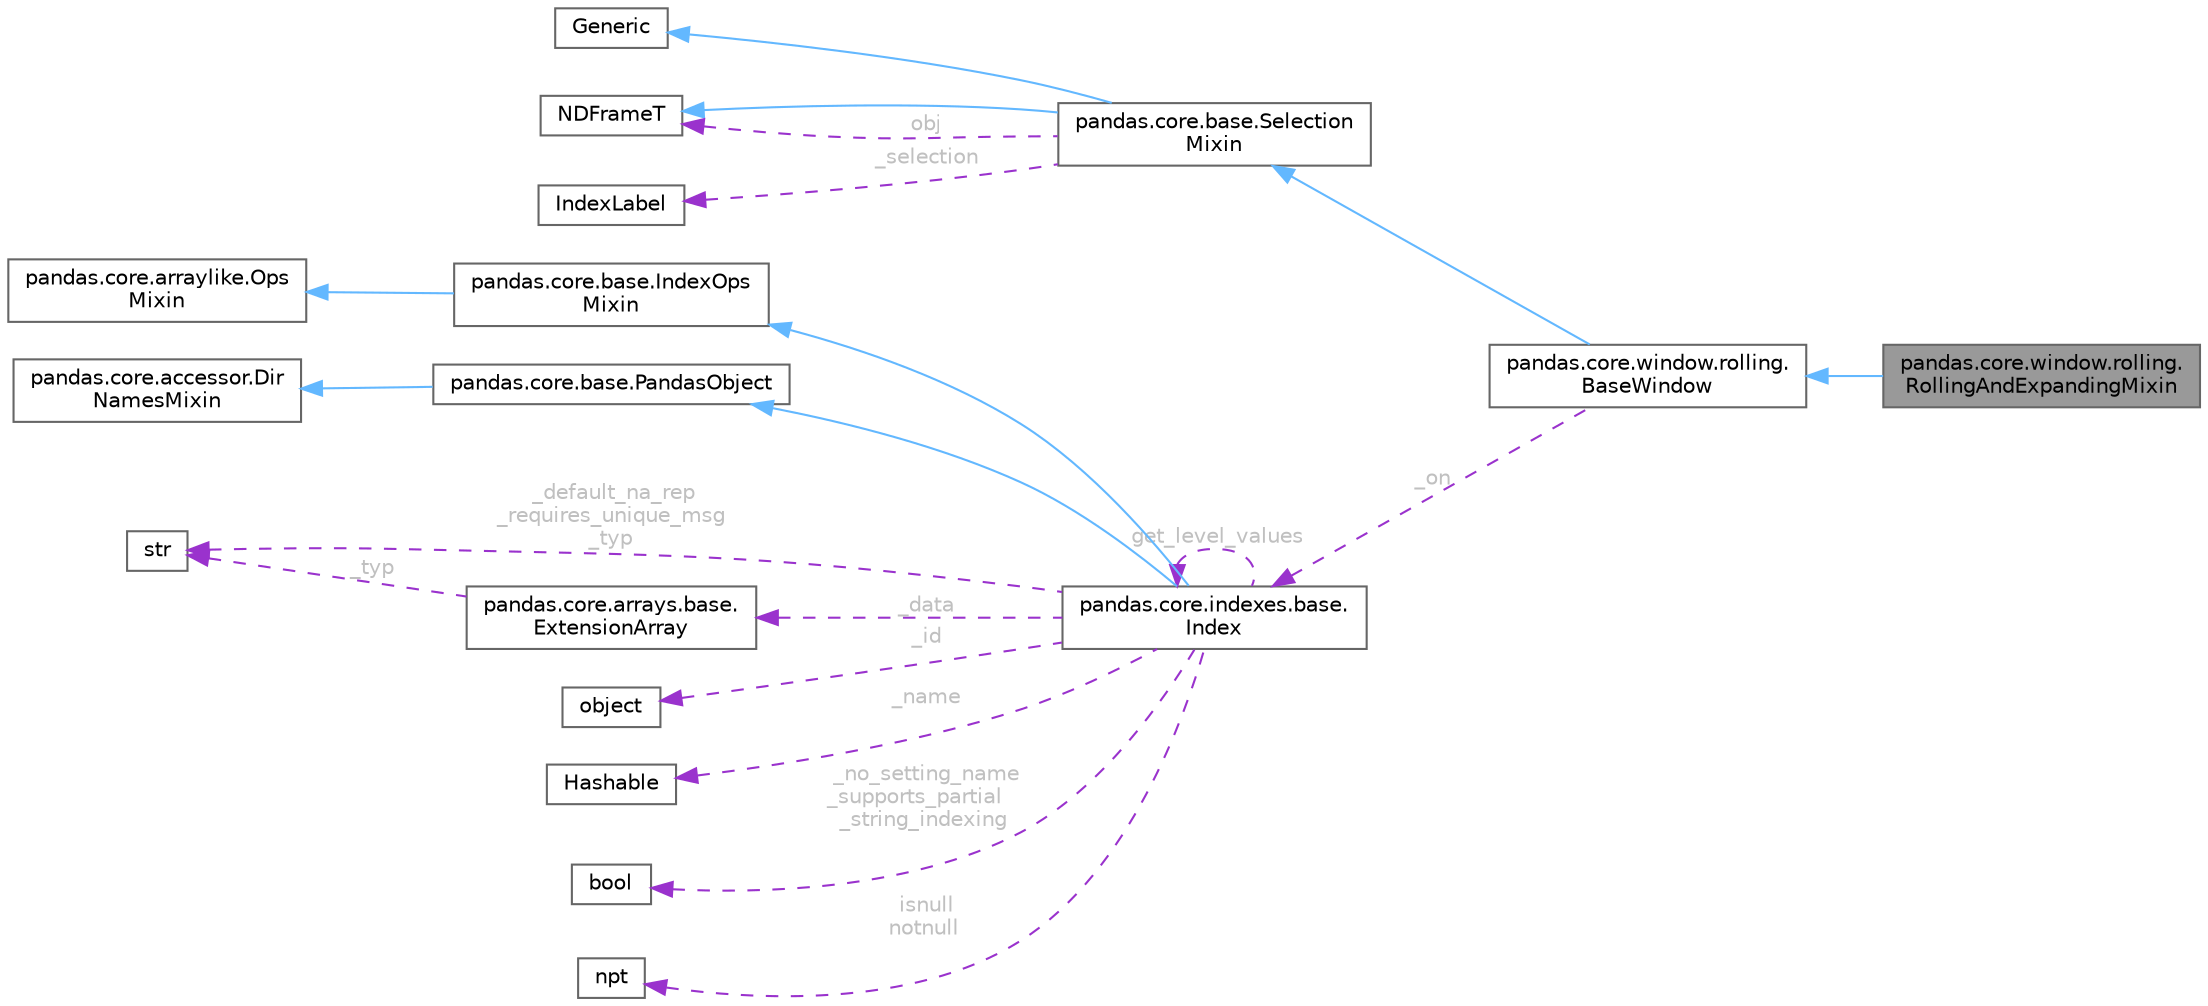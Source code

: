 digraph "pandas.core.window.rolling.RollingAndExpandingMixin"
{
 // LATEX_PDF_SIZE
  bgcolor="transparent";
  edge [fontname=Helvetica,fontsize=10,labelfontname=Helvetica,labelfontsize=10];
  node [fontname=Helvetica,fontsize=10,shape=box,height=0.2,width=0.4];
  rankdir="LR";
  Node1 [id="Node000001",label="pandas.core.window.rolling.\lRollingAndExpandingMixin",height=0.2,width=0.4,color="gray40", fillcolor="grey60", style="filled", fontcolor="black",tooltip=" "];
  Node2 -> Node1 [id="edge20_Node000001_Node000002",dir="back",color="steelblue1",style="solid",tooltip=" "];
  Node2 [id="Node000002",label="pandas.core.window.rolling.\lBaseWindow",height=0.2,width=0.4,color="gray40", fillcolor="white", style="filled",URL="$classpandas_1_1core_1_1window_1_1rolling_1_1BaseWindow.html",tooltip=" "];
  Node3 -> Node2 [id="edge21_Node000002_Node000003",dir="back",color="steelblue1",style="solid",tooltip=" "];
  Node3 [id="Node000003",label="pandas.core.base.Selection\lMixin",height=0.2,width=0.4,color="gray40", fillcolor="white", style="filled",URL="$classpandas_1_1core_1_1base_1_1SelectionMixin.html",tooltip=" "];
  Node4 -> Node3 [id="edge22_Node000003_Node000004",dir="back",color="steelblue1",style="solid",tooltip=" "];
  Node4 [id="Node000004",label="Generic",height=0.2,width=0.4,color="gray40", fillcolor="white", style="filled",tooltip=" "];
  Node5 -> Node3 [id="edge23_Node000003_Node000005",dir="back",color="steelblue1",style="solid",tooltip=" "];
  Node5 [id="Node000005",label="NDFrameT",height=0.2,width=0.4,color="gray40", fillcolor="white", style="filled",tooltip=" "];
  Node5 -> Node3 [id="edge24_Node000003_Node000005",dir="back",color="darkorchid3",style="dashed",tooltip=" ",label=" obj",fontcolor="grey" ];
  Node6 -> Node3 [id="edge25_Node000003_Node000006",dir="back",color="darkorchid3",style="dashed",tooltip=" ",label=" _selection",fontcolor="grey" ];
  Node6 [id="Node000006",label="IndexLabel",height=0.2,width=0.4,color="gray40", fillcolor="white", style="filled",tooltip=" "];
  Node7 -> Node2 [id="edge26_Node000002_Node000007",dir="back",color="darkorchid3",style="dashed",tooltip=" ",label=" _on",fontcolor="grey" ];
  Node7 [id="Node000007",label="pandas.core.indexes.base.\lIndex",height=0.2,width=0.4,color="gray40", fillcolor="white", style="filled",URL="$classpandas_1_1core_1_1indexes_1_1base_1_1Index.html",tooltip=" "];
  Node8 -> Node7 [id="edge27_Node000007_Node000008",dir="back",color="steelblue1",style="solid",tooltip=" "];
  Node8 [id="Node000008",label="pandas.core.base.IndexOps\lMixin",height=0.2,width=0.4,color="gray40", fillcolor="white", style="filled",URL="$classpandas_1_1core_1_1base_1_1IndexOpsMixin.html",tooltip=" "];
  Node9 -> Node8 [id="edge28_Node000008_Node000009",dir="back",color="steelblue1",style="solid",tooltip=" "];
  Node9 [id="Node000009",label="pandas.core.arraylike.Ops\lMixin",height=0.2,width=0.4,color="gray40", fillcolor="white", style="filled",URL="$classpandas_1_1core_1_1arraylike_1_1OpsMixin.html",tooltip=" "];
  Node10 -> Node7 [id="edge29_Node000007_Node000010",dir="back",color="steelblue1",style="solid",tooltip=" "];
  Node10 [id="Node000010",label="pandas.core.base.PandasObject",height=0.2,width=0.4,color="gray40", fillcolor="white", style="filled",URL="$classpandas_1_1core_1_1base_1_1PandasObject.html",tooltip=" "];
  Node11 -> Node10 [id="edge30_Node000010_Node000011",dir="back",color="steelblue1",style="solid",tooltip=" "];
  Node11 [id="Node000011",label="pandas.core.accessor.Dir\lNamesMixin",height=0.2,width=0.4,color="gray40", fillcolor="white", style="filled",URL="$classpandas_1_1core_1_1accessor_1_1DirNamesMixin.html",tooltip=" "];
  Node12 -> Node7 [id="edge31_Node000007_Node000012",dir="back",color="darkorchid3",style="dashed",tooltip=" ",label=" _default_na_rep\n_requires_unique_msg\n_typ",fontcolor="grey" ];
  Node12 [id="Node000012",label="str",height=0.2,width=0.4,color="gray40", fillcolor="white", style="filled",tooltip=" "];
  Node13 -> Node7 [id="edge32_Node000007_Node000013",dir="back",color="darkorchid3",style="dashed",tooltip=" ",label=" _data",fontcolor="grey" ];
  Node13 [id="Node000013",label="pandas.core.arrays.base.\lExtensionArray",height=0.2,width=0.4,color="gray40", fillcolor="white", style="filled",URL="$classpandas_1_1core_1_1arrays_1_1base_1_1ExtensionArray.html",tooltip=" "];
  Node12 -> Node13 [id="edge33_Node000013_Node000012",dir="back",color="darkorchid3",style="dashed",tooltip=" ",label=" _typ",fontcolor="grey" ];
  Node14 -> Node7 [id="edge34_Node000007_Node000014",dir="back",color="darkorchid3",style="dashed",tooltip=" ",label=" _id",fontcolor="grey" ];
  Node14 [id="Node000014",label="object",height=0.2,width=0.4,color="gray40", fillcolor="white", style="filled",tooltip=" "];
  Node15 -> Node7 [id="edge35_Node000007_Node000015",dir="back",color="darkorchid3",style="dashed",tooltip=" ",label=" _name",fontcolor="grey" ];
  Node15 [id="Node000015",label="Hashable",height=0.2,width=0.4,color="gray40", fillcolor="white", style="filled",tooltip=" "];
  Node16 -> Node7 [id="edge36_Node000007_Node000016",dir="back",color="darkorchid3",style="dashed",tooltip=" ",label=" _no_setting_name\n_supports_partial\l_string_indexing",fontcolor="grey" ];
  Node16 [id="Node000016",label="bool",height=0.2,width=0.4,color="gray40", fillcolor="white", style="filled",tooltip=" "];
  Node7 -> Node7 [id="edge37_Node000007_Node000007",dir="back",color="darkorchid3",style="dashed",tooltip=" ",label=" get_level_values",fontcolor="grey" ];
  Node17 -> Node7 [id="edge38_Node000007_Node000017",dir="back",color="darkorchid3",style="dashed",tooltip=" ",label=" isnull\nnotnull",fontcolor="grey" ];
  Node17 [id="Node000017",label="npt",height=0.2,width=0.4,color="gray40", fillcolor="white", style="filled",tooltip=" "];
}
